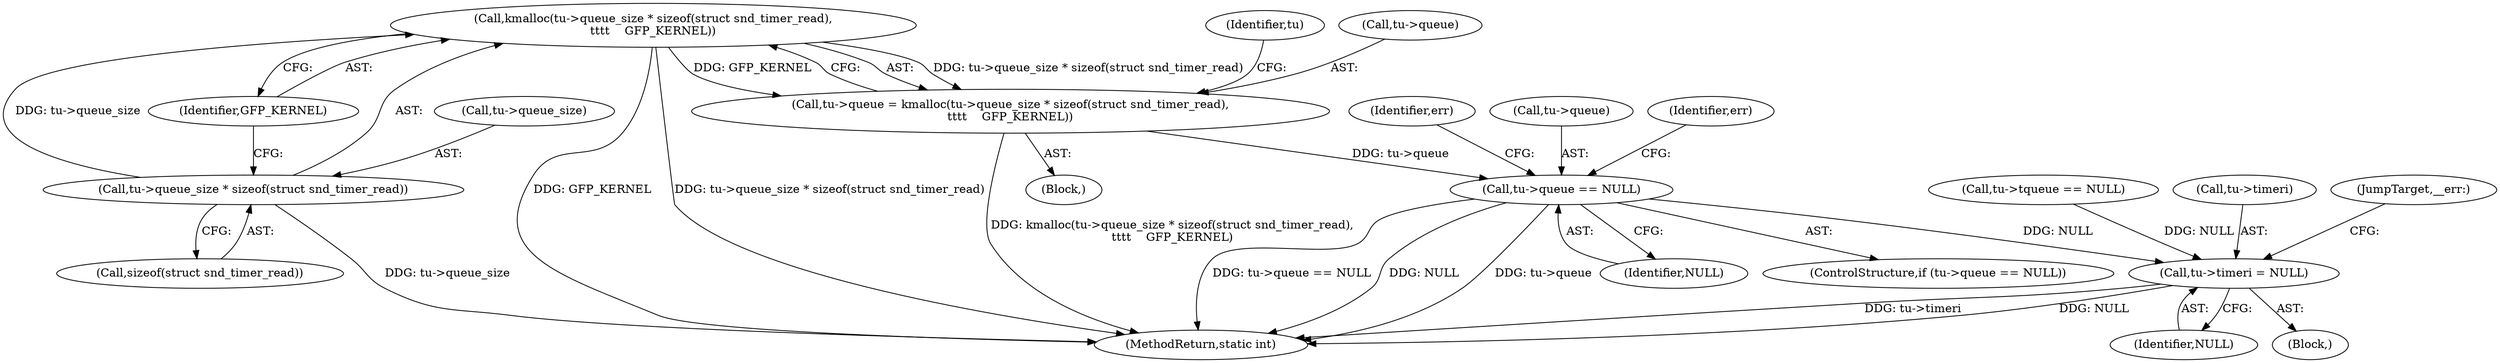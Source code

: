 digraph "0_linux_ba3021b2c79b2fa9114f92790a99deb27a65b728@API" {
"1000248" [label="(Call,kmalloc(tu->queue_size * sizeof(struct snd_timer_read),\n\t\t\t\t    GFP_KERNEL))"];
"1000249" [label="(Call,tu->queue_size * sizeof(struct snd_timer_read))"];
"1000244" [label="(Call,tu->queue = kmalloc(tu->queue_size * sizeof(struct snd_timer_read),\n\t\t\t\t    GFP_KERNEL))"];
"1000257" [label="(Call,tu->queue == NULL)"];
"1000275" [label="(Call,tu->timeri = NULL)"];
"1000327" [label="(MethodReturn,static int)"];
"1000244" [label="(Call,tu->queue = kmalloc(tu->queue_size * sizeof(struct snd_timer_read),\n\t\t\t\t    GFP_KERNEL))"];
"1000249" [label="(Call,tu->queue_size * sizeof(struct snd_timer_read))"];
"1000259" [label="(Identifier,tu)"];
"1000268" [label="(Identifier,err)"];
"1000261" [label="(Identifier,NULL)"];
"1000253" [label="(Call,sizeof(struct snd_timer_read))"];
"1000270" [label="(Block,)"];
"1000258" [label="(Call,tu->queue)"];
"1000257" [label="(Call,tu->queue == NULL)"];
"1000233" [label="(Call,tu->tqueue == NULL)"];
"1000275" [label="(Call,tu->timeri = NULL)"];
"1000276" [label="(Call,tu->timeri)"];
"1000324" [label="(JumpTarget,__err:)"];
"1000263" [label="(Identifier,err)"];
"1000248" [label="(Call,kmalloc(tu->queue_size * sizeof(struct snd_timer_read),\n\t\t\t\t    GFP_KERNEL))"];
"1000255" [label="(Identifier,GFP_KERNEL)"];
"1000256" [label="(ControlStructure,if (tu->queue == NULL))"];
"1000279" [label="(Identifier,NULL)"];
"1000250" [label="(Call,tu->queue_size)"];
"1000245" [label="(Call,tu->queue)"];
"1000243" [label="(Block,)"];
"1000248" -> "1000244"  [label="AST: "];
"1000248" -> "1000255"  [label="CFG: "];
"1000249" -> "1000248"  [label="AST: "];
"1000255" -> "1000248"  [label="AST: "];
"1000244" -> "1000248"  [label="CFG: "];
"1000248" -> "1000327"  [label="DDG: GFP_KERNEL"];
"1000248" -> "1000327"  [label="DDG: tu->queue_size * sizeof(struct snd_timer_read)"];
"1000248" -> "1000244"  [label="DDG: tu->queue_size * sizeof(struct snd_timer_read)"];
"1000248" -> "1000244"  [label="DDG: GFP_KERNEL"];
"1000249" -> "1000248"  [label="DDG: tu->queue_size"];
"1000249" -> "1000253"  [label="CFG: "];
"1000250" -> "1000249"  [label="AST: "];
"1000253" -> "1000249"  [label="AST: "];
"1000255" -> "1000249"  [label="CFG: "];
"1000249" -> "1000327"  [label="DDG: tu->queue_size"];
"1000244" -> "1000243"  [label="AST: "];
"1000245" -> "1000244"  [label="AST: "];
"1000259" -> "1000244"  [label="CFG: "];
"1000244" -> "1000327"  [label="DDG: kmalloc(tu->queue_size * sizeof(struct snd_timer_read),\n\t\t\t\t    GFP_KERNEL)"];
"1000244" -> "1000257"  [label="DDG: tu->queue"];
"1000257" -> "1000256"  [label="AST: "];
"1000257" -> "1000261"  [label="CFG: "];
"1000258" -> "1000257"  [label="AST: "];
"1000261" -> "1000257"  [label="AST: "];
"1000263" -> "1000257"  [label="CFG: "];
"1000268" -> "1000257"  [label="CFG: "];
"1000257" -> "1000327"  [label="DDG: tu->queue"];
"1000257" -> "1000327"  [label="DDG: tu->queue == NULL"];
"1000257" -> "1000327"  [label="DDG: NULL"];
"1000257" -> "1000275"  [label="DDG: NULL"];
"1000275" -> "1000270"  [label="AST: "];
"1000275" -> "1000279"  [label="CFG: "];
"1000276" -> "1000275"  [label="AST: "];
"1000279" -> "1000275"  [label="AST: "];
"1000324" -> "1000275"  [label="CFG: "];
"1000275" -> "1000327"  [label="DDG: tu->timeri"];
"1000275" -> "1000327"  [label="DDG: NULL"];
"1000233" -> "1000275"  [label="DDG: NULL"];
}

